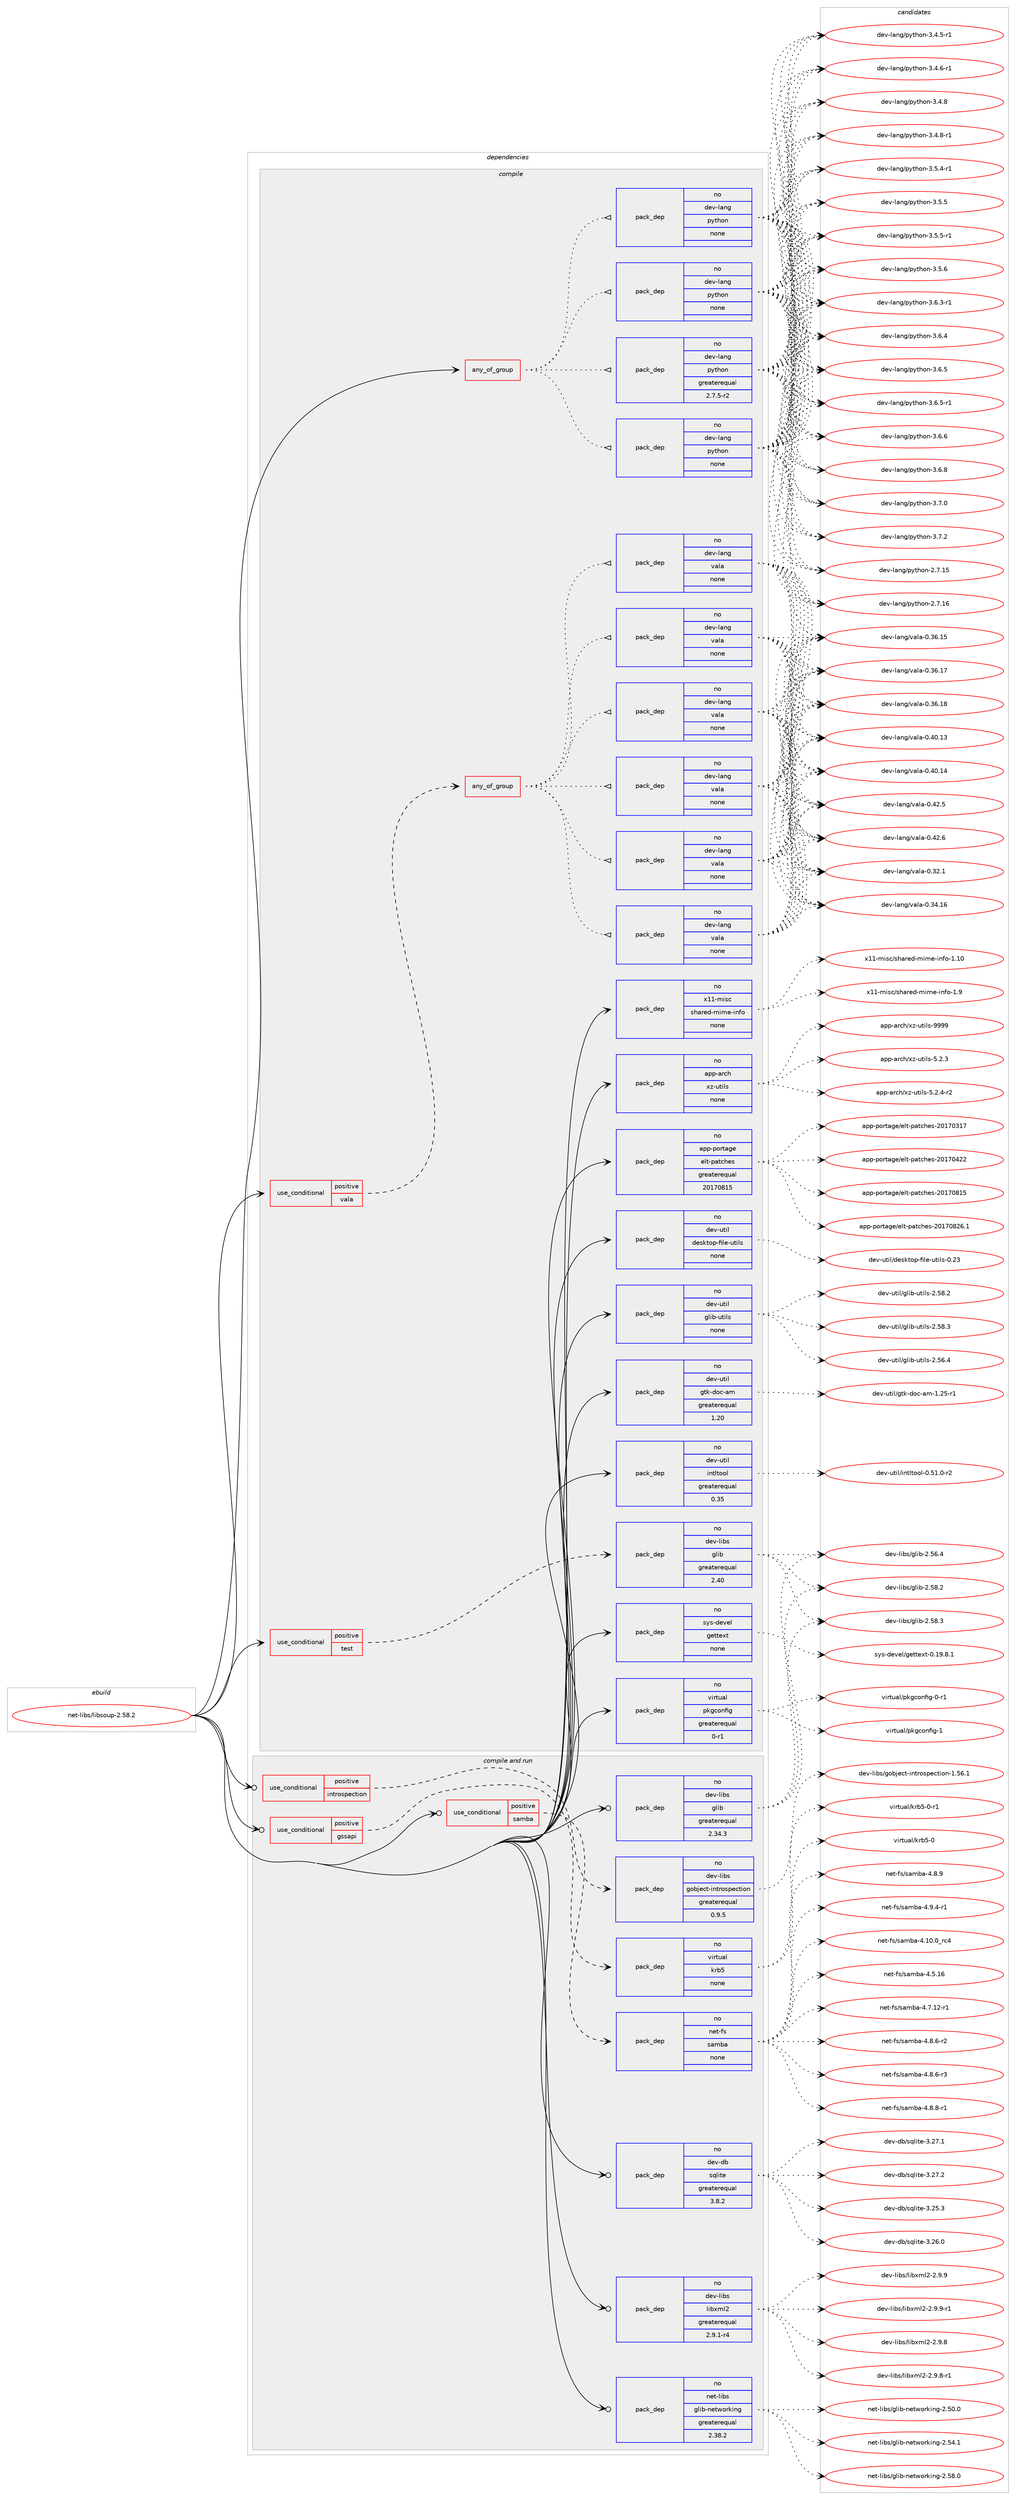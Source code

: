 digraph prolog {

# *************
# Graph options
# *************

newrank=true;
concentrate=true;
compound=true;
graph [rankdir=LR,fontname=Helvetica,fontsize=10,ranksep=1.5];#, ranksep=2.5, nodesep=0.2];
edge  [arrowhead=vee];
node  [fontname=Helvetica,fontsize=10];

# **********
# The ebuild
# **********

subgraph cluster_leftcol {
color=gray;
rank=same;
label=<<i>ebuild</i>>;
id [label="net-libs/libsoup-2.58.2", color=red, width=4, href="../net-libs/libsoup-2.58.2.svg"];
}

# ****************
# The dependencies
# ****************

subgraph cluster_midcol {
color=gray;
label=<<i>dependencies</i>>;
subgraph cluster_compile {
fillcolor="#eeeeee";
style=filled;
label=<<i>compile</i>>;
subgraph any26166 {
dependency1660425 [label=<<TABLE BORDER="0" CELLBORDER="1" CELLSPACING="0" CELLPADDING="4"><TR><TD CELLPADDING="10">any_of_group</TD></TR></TABLE>>, shape=none, color=red];subgraph pack1187149 {
dependency1660426 [label=<<TABLE BORDER="0" CELLBORDER="1" CELLSPACING="0" CELLPADDING="4" WIDTH="220"><TR><TD ROWSPAN="6" CELLPADDING="30">pack_dep</TD></TR><TR><TD WIDTH="110">no</TD></TR><TR><TD>dev-lang</TD></TR><TR><TD>python</TD></TR><TR><TD>none</TD></TR><TR><TD></TD></TR></TABLE>>, shape=none, color=blue];
}
dependency1660425:e -> dependency1660426:w [weight=20,style="dotted",arrowhead="oinv"];
subgraph pack1187150 {
dependency1660427 [label=<<TABLE BORDER="0" CELLBORDER="1" CELLSPACING="0" CELLPADDING="4" WIDTH="220"><TR><TD ROWSPAN="6" CELLPADDING="30">pack_dep</TD></TR><TR><TD WIDTH="110">no</TD></TR><TR><TD>dev-lang</TD></TR><TR><TD>python</TD></TR><TR><TD>none</TD></TR><TR><TD></TD></TR></TABLE>>, shape=none, color=blue];
}
dependency1660425:e -> dependency1660427:w [weight=20,style="dotted",arrowhead="oinv"];
subgraph pack1187151 {
dependency1660428 [label=<<TABLE BORDER="0" CELLBORDER="1" CELLSPACING="0" CELLPADDING="4" WIDTH="220"><TR><TD ROWSPAN="6" CELLPADDING="30">pack_dep</TD></TR><TR><TD WIDTH="110">no</TD></TR><TR><TD>dev-lang</TD></TR><TR><TD>python</TD></TR><TR><TD>none</TD></TR><TR><TD></TD></TR></TABLE>>, shape=none, color=blue];
}
dependency1660425:e -> dependency1660428:w [weight=20,style="dotted",arrowhead="oinv"];
subgraph pack1187152 {
dependency1660429 [label=<<TABLE BORDER="0" CELLBORDER="1" CELLSPACING="0" CELLPADDING="4" WIDTH="220"><TR><TD ROWSPAN="6" CELLPADDING="30">pack_dep</TD></TR><TR><TD WIDTH="110">no</TD></TR><TR><TD>dev-lang</TD></TR><TR><TD>python</TD></TR><TR><TD>greaterequal</TD></TR><TR><TD>2.7.5-r2</TD></TR></TABLE>>, shape=none, color=blue];
}
dependency1660425:e -> dependency1660429:w [weight=20,style="dotted",arrowhead="oinv"];
}
id:e -> dependency1660425:w [weight=20,style="solid",arrowhead="vee"];
subgraph cond446322 {
dependency1660430 [label=<<TABLE BORDER="0" CELLBORDER="1" CELLSPACING="0" CELLPADDING="4"><TR><TD ROWSPAN="3" CELLPADDING="10">use_conditional</TD></TR><TR><TD>positive</TD></TR><TR><TD>test</TD></TR></TABLE>>, shape=none, color=red];
subgraph pack1187153 {
dependency1660431 [label=<<TABLE BORDER="0" CELLBORDER="1" CELLSPACING="0" CELLPADDING="4" WIDTH="220"><TR><TD ROWSPAN="6" CELLPADDING="30">pack_dep</TD></TR><TR><TD WIDTH="110">no</TD></TR><TR><TD>dev-libs</TD></TR><TR><TD>glib</TD></TR><TR><TD>greaterequal</TD></TR><TR><TD>2.40</TD></TR></TABLE>>, shape=none, color=blue];
}
dependency1660430:e -> dependency1660431:w [weight=20,style="dashed",arrowhead="vee"];
}
id:e -> dependency1660430:w [weight=20,style="solid",arrowhead="vee"];
subgraph cond446323 {
dependency1660432 [label=<<TABLE BORDER="0" CELLBORDER="1" CELLSPACING="0" CELLPADDING="4"><TR><TD ROWSPAN="3" CELLPADDING="10">use_conditional</TD></TR><TR><TD>positive</TD></TR><TR><TD>vala</TD></TR></TABLE>>, shape=none, color=red];
subgraph any26167 {
dependency1660433 [label=<<TABLE BORDER="0" CELLBORDER="1" CELLSPACING="0" CELLPADDING="4"><TR><TD CELLPADDING="10">any_of_group</TD></TR></TABLE>>, shape=none, color=red];subgraph pack1187154 {
dependency1660434 [label=<<TABLE BORDER="0" CELLBORDER="1" CELLSPACING="0" CELLPADDING="4" WIDTH="220"><TR><TD ROWSPAN="6" CELLPADDING="30">pack_dep</TD></TR><TR><TD WIDTH="110">no</TD></TR><TR><TD>dev-lang</TD></TR><TR><TD>vala</TD></TR><TR><TD>none</TD></TR><TR><TD></TD></TR></TABLE>>, shape=none, color=blue];
}
dependency1660433:e -> dependency1660434:w [weight=20,style="dotted",arrowhead="oinv"];
subgraph pack1187155 {
dependency1660435 [label=<<TABLE BORDER="0" CELLBORDER="1" CELLSPACING="0" CELLPADDING="4" WIDTH="220"><TR><TD ROWSPAN="6" CELLPADDING="30">pack_dep</TD></TR><TR><TD WIDTH="110">no</TD></TR><TR><TD>dev-lang</TD></TR><TR><TD>vala</TD></TR><TR><TD>none</TD></TR><TR><TD></TD></TR></TABLE>>, shape=none, color=blue];
}
dependency1660433:e -> dependency1660435:w [weight=20,style="dotted",arrowhead="oinv"];
subgraph pack1187156 {
dependency1660436 [label=<<TABLE BORDER="0" CELLBORDER="1" CELLSPACING="0" CELLPADDING="4" WIDTH="220"><TR><TD ROWSPAN="6" CELLPADDING="30">pack_dep</TD></TR><TR><TD WIDTH="110">no</TD></TR><TR><TD>dev-lang</TD></TR><TR><TD>vala</TD></TR><TR><TD>none</TD></TR><TR><TD></TD></TR></TABLE>>, shape=none, color=blue];
}
dependency1660433:e -> dependency1660436:w [weight=20,style="dotted",arrowhead="oinv"];
subgraph pack1187157 {
dependency1660437 [label=<<TABLE BORDER="0" CELLBORDER="1" CELLSPACING="0" CELLPADDING="4" WIDTH="220"><TR><TD ROWSPAN="6" CELLPADDING="30">pack_dep</TD></TR><TR><TD WIDTH="110">no</TD></TR><TR><TD>dev-lang</TD></TR><TR><TD>vala</TD></TR><TR><TD>none</TD></TR><TR><TD></TD></TR></TABLE>>, shape=none, color=blue];
}
dependency1660433:e -> dependency1660437:w [weight=20,style="dotted",arrowhead="oinv"];
subgraph pack1187158 {
dependency1660438 [label=<<TABLE BORDER="0" CELLBORDER="1" CELLSPACING="0" CELLPADDING="4" WIDTH="220"><TR><TD ROWSPAN="6" CELLPADDING="30">pack_dep</TD></TR><TR><TD WIDTH="110">no</TD></TR><TR><TD>dev-lang</TD></TR><TR><TD>vala</TD></TR><TR><TD>none</TD></TR><TR><TD></TD></TR></TABLE>>, shape=none, color=blue];
}
dependency1660433:e -> dependency1660438:w [weight=20,style="dotted",arrowhead="oinv"];
subgraph pack1187159 {
dependency1660439 [label=<<TABLE BORDER="0" CELLBORDER="1" CELLSPACING="0" CELLPADDING="4" WIDTH="220"><TR><TD ROWSPAN="6" CELLPADDING="30">pack_dep</TD></TR><TR><TD WIDTH="110">no</TD></TR><TR><TD>dev-lang</TD></TR><TR><TD>vala</TD></TR><TR><TD>none</TD></TR><TR><TD></TD></TR></TABLE>>, shape=none, color=blue];
}
dependency1660433:e -> dependency1660439:w [weight=20,style="dotted",arrowhead="oinv"];
}
dependency1660432:e -> dependency1660433:w [weight=20,style="dashed",arrowhead="vee"];
}
id:e -> dependency1660432:w [weight=20,style="solid",arrowhead="vee"];
subgraph pack1187160 {
dependency1660440 [label=<<TABLE BORDER="0" CELLBORDER="1" CELLSPACING="0" CELLPADDING="4" WIDTH="220"><TR><TD ROWSPAN="6" CELLPADDING="30">pack_dep</TD></TR><TR><TD WIDTH="110">no</TD></TR><TR><TD>app-arch</TD></TR><TR><TD>xz-utils</TD></TR><TR><TD>none</TD></TR><TR><TD></TD></TR></TABLE>>, shape=none, color=blue];
}
id:e -> dependency1660440:w [weight=20,style="solid",arrowhead="vee"];
subgraph pack1187161 {
dependency1660441 [label=<<TABLE BORDER="0" CELLBORDER="1" CELLSPACING="0" CELLPADDING="4" WIDTH="220"><TR><TD ROWSPAN="6" CELLPADDING="30">pack_dep</TD></TR><TR><TD WIDTH="110">no</TD></TR><TR><TD>app-portage</TD></TR><TR><TD>elt-patches</TD></TR><TR><TD>greaterequal</TD></TR><TR><TD>20170815</TD></TR></TABLE>>, shape=none, color=blue];
}
id:e -> dependency1660441:w [weight=20,style="solid",arrowhead="vee"];
subgraph pack1187162 {
dependency1660442 [label=<<TABLE BORDER="0" CELLBORDER="1" CELLSPACING="0" CELLPADDING="4" WIDTH="220"><TR><TD ROWSPAN="6" CELLPADDING="30">pack_dep</TD></TR><TR><TD WIDTH="110">no</TD></TR><TR><TD>dev-util</TD></TR><TR><TD>desktop-file-utils</TD></TR><TR><TD>none</TD></TR><TR><TD></TD></TR></TABLE>>, shape=none, color=blue];
}
id:e -> dependency1660442:w [weight=20,style="solid",arrowhead="vee"];
subgraph pack1187163 {
dependency1660443 [label=<<TABLE BORDER="0" CELLBORDER="1" CELLSPACING="0" CELLPADDING="4" WIDTH="220"><TR><TD ROWSPAN="6" CELLPADDING="30">pack_dep</TD></TR><TR><TD WIDTH="110">no</TD></TR><TR><TD>dev-util</TD></TR><TR><TD>glib-utils</TD></TR><TR><TD>none</TD></TR><TR><TD></TD></TR></TABLE>>, shape=none, color=blue];
}
id:e -> dependency1660443:w [weight=20,style="solid",arrowhead="vee"];
subgraph pack1187164 {
dependency1660444 [label=<<TABLE BORDER="0" CELLBORDER="1" CELLSPACING="0" CELLPADDING="4" WIDTH="220"><TR><TD ROWSPAN="6" CELLPADDING="30">pack_dep</TD></TR><TR><TD WIDTH="110">no</TD></TR><TR><TD>dev-util</TD></TR><TR><TD>gtk-doc-am</TD></TR><TR><TD>greaterequal</TD></TR><TR><TD>1.20</TD></TR></TABLE>>, shape=none, color=blue];
}
id:e -> dependency1660444:w [weight=20,style="solid",arrowhead="vee"];
subgraph pack1187165 {
dependency1660445 [label=<<TABLE BORDER="0" CELLBORDER="1" CELLSPACING="0" CELLPADDING="4" WIDTH="220"><TR><TD ROWSPAN="6" CELLPADDING="30">pack_dep</TD></TR><TR><TD WIDTH="110">no</TD></TR><TR><TD>dev-util</TD></TR><TR><TD>intltool</TD></TR><TR><TD>greaterequal</TD></TR><TR><TD>0.35</TD></TR></TABLE>>, shape=none, color=blue];
}
id:e -> dependency1660445:w [weight=20,style="solid",arrowhead="vee"];
subgraph pack1187166 {
dependency1660446 [label=<<TABLE BORDER="0" CELLBORDER="1" CELLSPACING="0" CELLPADDING="4" WIDTH="220"><TR><TD ROWSPAN="6" CELLPADDING="30">pack_dep</TD></TR><TR><TD WIDTH="110">no</TD></TR><TR><TD>sys-devel</TD></TR><TR><TD>gettext</TD></TR><TR><TD>none</TD></TR><TR><TD></TD></TR></TABLE>>, shape=none, color=blue];
}
id:e -> dependency1660446:w [weight=20,style="solid",arrowhead="vee"];
subgraph pack1187167 {
dependency1660447 [label=<<TABLE BORDER="0" CELLBORDER="1" CELLSPACING="0" CELLPADDING="4" WIDTH="220"><TR><TD ROWSPAN="6" CELLPADDING="30">pack_dep</TD></TR><TR><TD WIDTH="110">no</TD></TR><TR><TD>virtual</TD></TR><TR><TD>pkgconfig</TD></TR><TR><TD>greaterequal</TD></TR><TR><TD>0-r1</TD></TR></TABLE>>, shape=none, color=blue];
}
id:e -> dependency1660447:w [weight=20,style="solid",arrowhead="vee"];
subgraph pack1187168 {
dependency1660448 [label=<<TABLE BORDER="0" CELLBORDER="1" CELLSPACING="0" CELLPADDING="4" WIDTH="220"><TR><TD ROWSPAN="6" CELLPADDING="30">pack_dep</TD></TR><TR><TD WIDTH="110">no</TD></TR><TR><TD>x11-misc</TD></TR><TR><TD>shared-mime-info</TD></TR><TR><TD>none</TD></TR><TR><TD></TD></TR></TABLE>>, shape=none, color=blue];
}
id:e -> dependency1660448:w [weight=20,style="solid",arrowhead="vee"];
}
subgraph cluster_compileandrun {
fillcolor="#eeeeee";
style=filled;
label=<<i>compile and run</i>>;
subgraph cond446324 {
dependency1660449 [label=<<TABLE BORDER="0" CELLBORDER="1" CELLSPACING="0" CELLPADDING="4"><TR><TD ROWSPAN="3" CELLPADDING="10">use_conditional</TD></TR><TR><TD>positive</TD></TR><TR><TD>gssapi</TD></TR></TABLE>>, shape=none, color=red];
subgraph pack1187169 {
dependency1660450 [label=<<TABLE BORDER="0" CELLBORDER="1" CELLSPACING="0" CELLPADDING="4" WIDTH="220"><TR><TD ROWSPAN="6" CELLPADDING="30">pack_dep</TD></TR><TR><TD WIDTH="110">no</TD></TR><TR><TD>virtual</TD></TR><TR><TD>krb5</TD></TR><TR><TD>none</TD></TR><TR><TD></TD></TR></TABLE>>, shape=none, color=blue];
}
dependency1660449:e -> dependency1660450:w [weight=20,style="dashed",arrowhead="vee"];
}
id:e -> dependency1660449:w [weight=20,style="solid",arrowhead="odotvee"];
subgraph cond446325 {
dependency1660451 [label=<<TABLE BORDER="0" CELLBORDER="1" CELLSPACING="0" CELLPADDING="4"><TR><TD ROWSPAN="3" CELLPADDING="10">use_conditional</TD></TR><TR><TD>positive</TD></TR><TR><TD>introspection</TD></TR></TABLE>>, shape=none, color=red];
subgraph pack1187170 {
dependency1660452 [label=<<TABLE BORDER="0" CELLBORDER="1" CELLSPACING="0" CELLPADDING="4" WIDTH="220"><TR><TD ROWSPAN="6" CELLPADDING="30">pack_dep</TD></TR><TR><TD WIDTH="110">no</TD></TR><TR><TD>dev-libs</TD></TR><TR><TD>gobject-introspection</TD></TR><TR><TD>greaterequal</TD></TR><TR><TD>0.9.5</TD></TR></TABLE>>, shape=none, color=blue];
}
dependency1660451:e -> dependency1660452:w [weight=20,style="dashed",arrowhead="vee"];
}
id:e -> dependency1660451:w [weight=20,style="solid",arrowhead="odotvee"];
subgraph cond446326 {
dependency1660453 [label=<<TABLE BORDER="0" CELLBORDER="1" CELLSPACING="0" CELLPADDING="4"><TR><TD ROWSPAN="3" CELLPADDING="10">use_conditional</TD></TR><TR><TD>positive</TD></TR><TR><TD>samba</TD></TR></TABLE>>, shape=none, color=red];
subgraph pack1187171 {
dependency1660454 [label=<<TABLE BORDER="0" CELLBORDER="1" CELLSPACING="0" CELLPADDING="4" WIDTH="220"><TR><TD ROWSPAN="6" CELLPADDING="30">pack_dep</TD></TR><TR><TD WIDTH="110">no</TD></TR><TR><TD>net-fs</TD></TR><TR><TD>samba</TD></TR><TR><TD>none</TD></TR><TR><TD></TD></TR></TABLE>>, shape=none, color=blue];
}
dependency1660453:e -> dependency1660454:w [weight=20,style="dashed",arrowhead="vee"];
}
id:e -> dependency1660453:w [weight=20,style="solid",arrowhead="odotvee"];
subgraph pack1187172 {
dependency1660455 [label=<<TABLE BORDER="0" CELLBORDER="1" CELLSPACING="0" CELLPADDING="4" WIDTH="220"><TR><TD ROWSPAN="6" CELLPADDING="30">pack_dep</TD></TR><TR><TD WIDTH="110">no</TD></TR><TR><TD>dev-db</TD></TR><TR><TD>sqlite</TD></TR><TR><TD>greaterequal</TD></TR><TR><TD>3.8.2</TD></TR></TABLE>>, shape=none, color=blue];
}
id:e -> dependency1660455:w [weight=20,style="solid",arrowhead="odotvee"];
subgraph pack1187173 {
dependency1660456 [label=<<TABLE BORDER="0" CELLBORDER="1" CELLSPACING="0" CELLPADDING="4" WIDTH="220"><TR><TD ROWSPAN="6" CELLPADDING="30">pack_dep</TD></TR><TR><TD WIDTH="110">no</TD></TR><TR><TD>dev-libs</TD></TR><TR><TD>glib</TD></TR><TR><TD>greaterequal</TD></TR><TR><TD>2.34.3</TD></TR></TABLE>>, shape=none, color=blue];
}
id:e -> dependency1660456:w [weight=20,style="solid",arrowhead="odotvee"];
subgraph pack1187174 {
dependency1660457 [label=<<TABLE BORDER="0" CELLBORDER="1" CELLSPACING="0" CELLPADDING="4" WIDTH="220"><TR><TD ROWSPAN="6" CELLPADDING="30">pack_dep</TD></TR><TR><TD WIDTH="110">no</TD></TR><TR><TD>dev-libs</TD></TR><TR><TD>libxml2</TD></TR><TR><TD>greaterequal</TD></TR><TR><TD>2.9.1-r4</TD></TR></TABLE>>, shape=none, color=blue];
}
id:e -> dependency1660457:w [weight=20,style="solid",arrowhead="odotvee"];
subgraph pack1187175 {
dependency1660458 [label=<<TABLE BORDER="0" CELLBORDER="1" CELLSPACING="0" CELLPADDING="4" WIDTH="220"><TR><TD ROWSPAN="6" CELLPADDING="30">pack_dep</TD></TR><TR><TD WIDTH="110">no</TD></TR><TR><TD>net-libs</TD></TR><TR><TD>glib-networking</TD></TR><TR><TD>greaterequal</TD></TR><TR><TD>2.38.2</TD></TR></TABLE>>, shape=none, color=blue];
}
id:e -> dependency1660458:w [weight=20,style="solid",arrowhead="odotvee"];
}
subgraph cluster_run {
fillcolor="#eeeeee";
style=filled;
label=<<i>run</i>>;
}
}

# **************
# The candidates
# **************

subgraph cluster_choices {
rank=same;
color=gray;
label=<<i>candidates</i>>;

subgraph choice1187149 {
color=black;
nodesep=1;
choice10010111845108971101034711212111610411111045504655464953 [label="dev-lang/python-2.7.15", color=red, width=4,href="../dev-lang/python-2.7.15.svg"];
choice10010111845108971101034711212111610411111045504655464954 [label="dev-lang/python-2.7.16", color=red, width=4,href="../dev-lang/python-2.7.16.svg"];
choice1001011184510897110103471121211161041111104551465246534511449 [label="dev-lang/python-3.4.5-r1", color=red, width=4,href="../dev-lang/python-3.4.5-r1.svg"];
choice1001011184510897110103471121211161041111104551465246544511449 [label="dev-lang/python-3.4.6-r1", color=red, width=4,href="../dev-lang/python-3.4.6-r1.svg"];
choice100101118451089711010347112121116104111110455146524656 [label="dev-lang/python-3.4.8", color=red, width=4,href="../dev-lang/python-3.4.8.svg"];
choice1001011184510897110103471121211161041111104551465246564511449 [label="dev-lang/python-3.4.8-r1", color=red, width=4,href="../dev-lang/python-3.4.8-r1.svg"];
choice1001011184510897110103471121211161041111104551465346524511449 [label="dev-lang/python-3.5.4-r1", color=red, width=4,href="../dev-lang/python-3.5.4-r1.svg"];
choice100101118451089711010347112121116104111110455146534653 [label="dev-lang/python-3.5.5", color=red, width=4,href="../dev-lang/python-3.5.5.svg"];
choice1001011184510897110103471121211161041111104551465346534511449 [label="dev-lang/python-3.5.5-r1", color=red, width=4,href="../dev-lang/python-3.5.5-r1.svg"];
choice100101118451089711010347112121116104111110455146534654 [label="dev-lang/python-3.5.6", color=red, width=4,href="../dev-lang/python-3.5.6.svg"];
choice1001011184510897110103471121211161041111104551465446514511449 [label="dev-lang/python-3.6.3-r1", color=red, width=4,href="../dev-lang/python-3.6.3-r1.svg"];
choice100101118451089711010347112121116104111110455146544652 [label="dev-lang/python-3.6.4", color=red, width=4,href="../dev-lang/python-3.6.4.svg"];
choice100101118451089711010347112121116104111110455146544653 [label="dev-lang/python-3.6.5", color=red, width=4,href="../dev-lang/python-3.6.5.svg"];
choice1001011184510897110103471121211161041111104551465446534511449 [label="dev-lang/python-3.6.5-r1", color=red, width=4,href="../dev-lang/python-3.6.5-r1.svg"];
choice100101118451089711010347112121116104111110455146544654 [label="dev-lang/python-3.6.6", color=red, width=4,href="../dev-lang/python-3.6.6.svg"];
choice100101118451089711010347112121116104111110455146544656 [label="dev-lang/python-3.6.8", color=red, width=4,href="../dev-lang/python-3.6.8.svg"];
choice100101118451089711010347112121116104111110455146554648 [label="dev-lang/python-3.7.0", color=red, width=4,href="../dev-lang/python-3.7.0.svg"];
choice100101118451089711010347112121116104111110455146554650 [label="dev-lang/python-3.7.2", color=red, width=4,href="../dev-lang/python-3.7.2.svg"];
dependency1660426:e -> choice10010111845108971101034711212111610411111045504655464953:w [style=dotted,weight="100"];
dependency1660426:e -> choice10010111845108971101034711212111610411111045504655464954:w [style=dotted,weight="100"];
dependency1660426:e -> choice1001011184510897110103471121211161041111104551465246534511449:w [style=dotted,weight="100"];
dependency1660426:e -> choice1001011184510897110103471121211161041111104551465246544511449:w [style=dotted,weight="100"];
dependency1660426:e -> choice100101118451089711010347112121116104111110455146524656:w [style=dotted,weight="100"];
dependency1660426:e -> choice1001011184510897110103471121211161041111104551465246564511449:w [style=dotted,weight="100"];
dependency1660426:e -> choice1001011184510897110103471121211161041111104551465346524511449:w [style=dotted,weight="100"];
dependency1660426:e -> choice100101118451089711010347112121116104111110455146534653:w [style=dotted,weight="100"];
dependency1660426:e -> choice1001011184510897110103471121211161041111104551465346534511449:w [style=dotted,weight="100"];
dependency1660426:e -> choice100101118451089711010347112121116104111110455146534654:w [style=dotted,weight="100"];
dependency1660426:e -> choice1001011184510897110103471121211161041111104551465446514511449:w [style=dotted,weight="100"];
dependency1660426:e -> choice100101118451089711010347112121116104111110455146544652:w [style=dotted,weight="100"];
dependency1660426:e -> choice100101118451089711010347112121116104111110455146544653:w [style=dotted,weight="100"];
dependency1660426:e -> choice1001011184510897110103471121211161041111104551465446534511449:w [style=dotted,weight="100"];
dependency1660426:e -> choice100101118451089711010347112121116104111110455146544654:w [style=dotted,weight="100"];
dependency1660426:e -> choice100101118451089711010347112121116104111110455146544656:w [style=dotted,weight="100"];
dependency1660426:e -> choice100101118451089711010347112121116104111110455146554648:w [style=dotted,weight="100"];
dependency1660426:e -> choice100101118451089711010347112121116104111110455146554650:w [style=dotted,weight="100"];
}
subgraph choice1187150 {
color=black;
nodesep=1;
choice10010111845108971101034711212111610411111045504655464953 [label="dev-lang/python-2.7.15", color=red, width=4,href="../dev-lang/python-2.7.15.svg"];
choice10010111845108971101034711212111610411111045504655464954 [label="dev-lang/python-2.7.16", color=red, width=4,href="../dev-lang/python-2.7.16.svg"];
choice1001011184510897110103471121211161041111104551465246534511449 [label="dev-lang/python-3.4.5-r1", color=red, width=4,href="../dev-lang/python-3.4.5-r1.svg"];
choice1001011184510897110103471121211161041111104551465246544511449 [label="dev-lang/python-3.4.6-r1", color=red, width=4,href="../dev-lang/python-3.4.6-r1.svg"];
choice100101118451089711010347112121116104111110455146524656 [label="dev-lang/python-3.4.8", color=red, width=4,href="../dev-lang/python-3.4.8.svg"];
choice1001011184510897110103471121211161041111104551465246564511449 [label="dev-lang/python-3.4.8-r1", color=red, width=4,href="../dev-lang/python-3.4.8-r1.svg"];
choice1001011184510897110103471121211161041111104551465346524511449 [label="dev-lang/python-3.5.4-r1", color=red, width=4,href="../dev-lang/python-3.5.4-r1.svg"];
choice100101118451089711010347112121116104111110455146534653 [label="dev-lang/python-3.5.5", color=red, width=4,href="../dev-lang/python-3.5.5.svg"];
choice1001011184510897110103471121211161041111104551465346534511449 [label="dev-lang/python-3.5.5-r1", color=red, width=4,href="../dev-lang/python-3.5.5-r1.svg"];
choice100101118451089711010347112121116104111110455146534654 [label="dev-lang/python-3.5.6", color=red, width=4,href="../dev-lang/python-3.5.6.svg"];
choice1001011184510897110103471121211161041111104551465446514511449 [label="dev-lang/python-3.6.3-r1", color=red, width=4,href="../dev-lang/python-3.6.3-r1.svg"];
choice100101118451089711010347112121116104111110455146544652 [label="dev-lang/python-3.6.4", color=red, width=4,href="../dev-lang/python-3.6.4.svg"];
choice100101118451089711010347112121116104111110455146544653 [label="dev-lang/python-3.6.5", color=red, width=4,href="../dev-lang/python-3.6.5.svg"];
choice1001011184510897110103471121211161041111104551465446534511449 [label="dev-lang/python-3.6.5-r1", color=red, width=4,href="../dev-lang/python-3.6.5-r1.svg"];
choice100101118451089711010347112121116104111110455146544654 [label="dev-lang/python-3.6.6", color=red, width=4,href="../dev-lang/python-3.6.6.svg"];
choice100101118451089711010347112121116104111110455146544656 [label="dev-lang/python-3.6.8", color=red, width=4,href="../dev-lang/python-3.6.8.svg"];
choice100101118451089711010347112121116104111110455146554648 [label="dev-lang/python-3.7.0", color=red, width=4,href="../dev-lang/python-3.7.0.svg"];
choice100101118451089711010347112121116104111110455146554650 [label="dev-lang/python-3.7.2", color=red, width=4,href="../dev-lang/python-3.7.2.svg"];
dependency1660427:e -> choice10010111845108971101034711212111610411111045504655464953:w [style=dotted,weight="100"];
dependency1660427:e -> choice10010111845108971101034711212111610411111045504655464954:w [style=dotted,weight="100"];
dependency1660427:e -> choice1001011184510897110103471121211161041111104551465246534511449:w [style=dotted,weight="100"];
dependency1660427:e -> choice1001011184510897110103471121211161041111104551465246544511449:w [style=dotted,weight="100"];
dependency1660427:e -> choice100101118451089711010347112121116104111110455146524656:w [style=dotted,weight="100"];
dependency1660427:e -> choice1001011184510897110103471121211161041111104551465246564511449:w [style=dotted,weight="100"];
dependency1660427:e -> choice1001011184510897110103471121211161041111104551465346524511449:w [style=dotted,weight="100"];
dependency1660427:e -> choice100101118451089711010347112121116104111110455146534653:w [style=dotted,weight="100"];
dependency1660427:e -> choice1001011184510897110103471121211161041111104551465346534511449:w [style=dotted,weight="100"];
dependency1660427:e -> choice100101118451089711010347112121116104111110455146534654:w [style=dotted,weight="100"];
dependency1660427:e -> choice1001011184510897110103471121211161041111104551465446514511449:w [style=dotted,weight="100"];
dependency1660427:e -> choice100101118451089711010347112121116104111110455146544652:w [style=dotted,weight="100"];
dependency1660427:e -> choice100101118451089711010347112121116104111110455146544653:w [style=dotted,weight="100"];
dependency1660427:e -> choice1001011184510897110103471121211161041111104551465446534511449:w [style=dotted,weight="100"];
dependency1660427:e -> choice100101118451089711010347112121116104111110455146544654:w [style=dotted,weight="100"];
dependency1660427:e -> choice100101118451089711010347112121116104111110455146544656:w [style=dotted,weight="100"];
dependency1660427:e -> choice100101118451089711010347112121116104111110455146554648:w [style=dotted,weight="100"];
dependency1660427:e -> choice100101118451089711010347112121116104111110455146554650:w [style=dotted,weight="100"];
}
subgraph choice1187151 {
color=black;
nodesep=1;
choice10010111845108971101034711212111610411111045504655464953 [label="dev-lang/python-2.7.15", color=red, width=4,href="../dev-lang/python-2.7.15.svg"];
choice10010111845108971101034711212111610411111045504655464954 [label="dev-lang/python-2.7.16", color=red, width=4,href="../dev-lang/python-2.7.16.svg"];
choice1001011184510897110103471121211161041111104551465246534511449 [label="dev-lang/python-3.4.5-r1", color=red, width=4,href="../dev-lang/python-3.4.5-r1.svg"];
choice1001011184510897110103471121211161041111104551465246544511449 [label="dev-lang/python-3.4.6-r1", color=red, width=4,href="../dev-lang/python-3.4.6-r1.svg"];
choice100101118451089711010347112121116104111110455146524656 [label="dev-lang/python-3.4.8", color=red, width=4,href="../dev-lang/python-3.4.8.svg"];
choice1001011184510897110103471121211161041111104551465246564511449 [label="dev-lang/python-3.4.8-r1", color=red, width=4,href="../dev-lang/python-3.4.8-r1.svg"];
choice1001011184510897110103471121211161041111104551465346524511449 [label="dev-lang/python-3.5.4-r1", color=red, width=4,href="../dev-lang/python-3.5.4-r1.svg"];
choice100101118451089711010347112121116104111110455146534653 [label="dev-lang/python-3.5.5", color=red, width=4,href="../dev-lang/python-3.5.5.svg"];
choice1001011184510897110103471121211161041111104551465346534511449 [label="dev-lang/python-3.5.5-r1", color=red, width=4,href="../dev-lang/python-3.5.5-r1.svg"];
choice100101118451089711010347112121116104111110455146534654 [label="dev-lang/python-3.5.6", color=red, width=4,href="../dev-lang/python-3.5.6.svg"];
choice1001011184510897110103471121211161041111104551465446514511449 [label="dev-lang/python-3.6.3-r1", color=red, width=4,href="../dev-lang/python-3.6.3-r1.svg"];
choice100101118451089711010347112121116104111110455146544652 [label="dev-lang/python-3.6.4", color=red, width=4,href="../dev-lang/python-3.6.4.svg"];
choice100101118451089711010347112121116104111110455146544653 [label="dev-lang/python-3.6.5", color=red, width=4,href="../dev-lang/python-3.6.5.svg"];
choice1001011184510897110103471121211161041111104551465446534511449 [label="dev-lang/python-3.6.5-r1", color=red, width=4,href="../dev-lang/python-3.6.5-r1.svg"];
choice100101118451089711010347112121116104111110455146544654 [label="dev-lang/python-3.6.6", color=red, width=4,href="../dev-lang/python-3.6.6.svg"];
choice100101118451089711010347112121116104111110455146544656 [label="dev-lang/python-3.6.8", color=red, width=4,href="../dev-lang/python-3.6.8.svg"];
choice100101118451089711010347112121116104111110455146554648 [label="dev-lang/python-3.7.0", color=red, width=4,href="../dev-lang/python-3.7.0.svg"];
choice100101118451089711010347112121116104111110455146554650 [label="dev-lang/python-3.7.2", color=red, width=4,href="../dev-lang/python-3.7.2.svg"];
dependency1660428:e -> choice10010111845108971101034711212111610411111045504655464953:w [style=dotted,weight="100"];
dependency1660428:e -> choice10010111845108971101034711212111610411111045504655464954:w [style=dotted,weight="100"];
dependency1660428:e -> choice1001011184510897110103471121211161041111104551465246534511449:w [style=dotted,weight="100"];
dependency1660428:e -> choice1001011184510897110103471121211161041111104551465246544511449:w [style=dotted,weight="100"];
dependency1660428:e -> choice100101118451089711010347112121116104111110455146524656:w [style=dotted,weight="100"];
dependency1660428:e -> choice1001011184510897110103471121211161041111104551465246564511449:w [style=dotted,weight="100"];
dependency1660428:e -> choice1001011184510897110103471121211161041111104551465346524511449:w [style=dotted,weight="100"];
dependency1660428:e -> choice100101118451089711010347112121116104111110455146534653:w [style=dotted,weight="100"];
dependency1660428:e -> choice1001011184510897110103471121211161041111104551465346534511449:w [style=dotted,weight="100"];
dependency1660428:e -> choice100101118451089711010347112121116104111110455146534654:w [style=dotted,weight="100"];
dependency1660428:e -> choice1001011184510897110103471121211161041111104551465446514511449:w [style=dotted,weight="100"];
dependency1660428:e -> choice100101118451089711010347112121116104111110455146544652:w [style=dotted,weight="100"];
dependency1660428:e -> choice100101118451089711010347112121116104111110455146544653:w [style=dotted,weight="100"];
dependency1660428:e -> choice1001011184510897110103471121211161041111104551465446534511449:w [style=dotted,weight="100"];
dependency1660428:e -> choice100101118451089711010347112121116104111110455146544654:w [style=dotted,weight="100"];
dependency1660428:e -> choice100101118451089711010347112121116104111110455146544656:w [style=dotted,weight="100"];
dependency1660428:e -> choice100101118451089711010347112121116104111110455146554648:w [style=dotted,weight="100"];
dependency1660428:e -> choice100101118451089711010347112121116104111110455146554650:w [style=dotted,weight="100"];
}
subgraph choice1187152 {
color=black;
nodesep=1;
choice10010111845108971101034711212111610411111045504655464953 [label="dev-lang/python-2.7.15", color=red, width=4,href="../dev-lang/python-2.7.15.svg"];
choice10010111845108971101034711212111610411111045504655464954 [label="dev-lang/python-2.7.16", color=red, width=4,href="../dev-lang/python-2.7.16.svg"];
choice1001011184510897110103471121211161041111104551465246534511449 [label="dev-lang/python-3.4.5-r1", color=red, width=4,href="../dev-lang/python-3.4.5-r1.svg"];
choice1001011184510897110103471121211161041111104551465246544511449 [label="dev-lang/python-3.4.6-r1", color=red, width=4,href="../dev-lang/python-3.4.6-r1.svg"];
choice100101118451089711010347112121116104111110455146524656 [label="dev-lang/python-3.4.8", color=red, width=4,href="../dev-lang/python-3.4.8.svg"];
choice1001011184510897110103471121211161041111104551465246564511449 [label="dev-lang/python-3.4.8-r1", color=red, width=4,href="../dev-lang/python-3.4.8-r1.svg"];
choice1001011184510897110103471121211161041111104551465346524511449 [label="dev-lang/python-3.5.4-r1", color=red, width=4,href="../dev-lang/python-3.5.4-r1.svg"];
choice100101118451089711010347112121116104111110455146534653 [label="dev-lang/python-3.5.5", color=red, width=4,href="../dev-lang/python-3.5.5.svg"];
choice1001011184510897110103471121211161041111104551465346534511449 [label="dev-lang/python-3.5.5-r1", color=red, width=4,href="../dev-lang/python-3.5.5-r1.svg"];
choice100101118451089711010347112121116104111110455146534654 [label="dev-lang/python-3.5.6", color=red, width=4,href="../dev-lang/python-3.5.6.svg"];
choice1001011184510897110103471121211161041111104551465446514511449 [label="dev-lang/python-3.6.3-r1", color=red, width=4,href="../dev-lang/python-3.6.3-r1.svg"];
choice100101118451089711010347112121116104111110455146544652 [label="dev-lang/python-3.6.4", color=red, width=4,href="../dev-lang/python-3.6.4.svg"];
choice100101118451089711010347112121116104111110455146544653 [label="dev-lang/python-3.6.5", color=red, width=4,href="../dev-lang/python-3.6.5.svg"];
choice1001011184510897110103471121211161041111104551465446534511449 [label="dev-lang/python-3.6.5-r1", color=red, width=4,href="../dev-lang/python-3.6.5-r1.svg"];
choice100101118451089711010347112121116104111110455146544654 [label="dev-lang/python-3.6.6", color=red, width=4,href="../dev-lang/python-3.6.6.svg"];
choice100101118451089711010347112121116104111110455146544656 [label="dev-lang/python-3.6.8", color=red, width=4,href="../dev-lang/python-3.6.8.svg"];
choice100101118451089711010347112121116104111110455146554648 [label="dev-lang/python-3.7.0", color=red, width=4,href="../dev-lang/python-3.7.0.svg"];
choice100101118451089711010347112121116104111110455146554650 [label="dev-lang/python-3.7.2", color=red, width=4,href="../dev-lang/python-3.7.2.svg"];
dependency1660429:e -> choice10010111845108971101034711212111610411111045504655464953:w [style=dotted,weight="100"];
dependency1660429:e -> choice10010111845108971101034711212111610411111045504655464954:w [style=dotted,weight="100"];
dependency1660429:e -> choice1001011184510897110103471121211161041111104551465246534511449:w [style=dotted,weight="100"];
dependency1660429:e -> choice1001011184510897110103471121211161041111104551465246544511449:w [style=dotted,weight="100"];
dependency1660429:e -> choice100101118451089711010347112121116104111110455146524656:w [style=dotted,weight="100"];
dependency1660429:e -> choice1001011184510897110103471121211161041111104551465246564511449:w [style=dotted,weight="100"];
dependency1660429:e -> choice1001011184510897110103471121211161041111104551465346524511449:w [style=dotted,weight="100"];
dependency1660429:e -> choice100101118451089711010347112121116104111110455146534653:w [style=dotted,weight="100"];
dependency1660429:e -> choice1001011184510897110103471121211161041111104551465346534511449:w [style=dotted,weight="100"];
dependency1660429:e -> choice100101118451089711010347112121116104111110455146534654:w [style=dotted,weight="100"];
dependency1660429:e -> choice1001011184510897110103471121211161041111104551465446514511449:w [style=dotted,weight="100"];
dependency1660429:e -> choice100101118451089711010347112121116104111110455146544652:w [style=dotted,weight="100"];
dependency1660429:e -> choice100101118451089711010347112121116104111110455146544653:w [style=dotted,weight="100"];
dependency1660429:e -> choice1001011184510897110103471121211161041111104551465446534511449:w [style=dotted,weight="100"];
dependency1660429:e -> choice100101118451089711010347112121116104111110455146544654:w [style=dotted,weight="100"];
dependency1660429:e -> choice100101118451089711010347112121116104111110455146544656:w [style=dotted,weight="100"];
dependency1660429:e -> choice100101118451089711010347112121116104111110455146554648:w [style=dotted,weight="100"];
dependency1660429:e -> choice100101118451089711010347112121116104111110455146554650:w [style=dotted,weight="100"];
}
subgraph choice1187153 {
color=black;
nodesep=1;
choice1001011184510810598115471031081059845504653544652 [label="dev-libs/glib-2.56.4", color=red, width=4,href="../dev-libs/glib-2.56.4.svg"];
choice1001011184510810598115471031081059845504653564650 [label="dev-libs/glib-2.58.2", color=red, width=4,href="../dev-libs/glib-2.58.2.svg"];
choice1001011184510810598115471031081059845504653564651 [label="dev-libs/glib-2.58.3", color=red, width=4,href="../dev-libs/glib-2.58.3.svg"];
dependency1660431:e -> choice1001011184510810598115471031081059845504653544652:w [style=dotted,weight="100"];
dependency1660431:e -> choice1001011184510810598115471031081059845504653564650:w [style=dotted,weight="100"];
dependency1660431:e -> choice1001011184510810598115471031081059845504653564651:w [style=dotted,weight="100"];
}
subgraph choice1187154 {
color=black;
nodesep=1;
choice100101118451089711010347118971089745484651504649 [label="dev-lang/vala-0.32.1", color=red, width=4,href="../dev-lang/vala-0.32.1.svg"];
choice10010111845108971101034711897108974548465152464954 [label="dev-lang/vala-0.34.16", color=red, width=4,href="../dev-lang/vala-0.34.16.svg"];
choice10010111845108971101034711897108974548465154464953 [label="dev-lang/vala-0.36.15", color=red, width=4,href="../dev-lang/vala-0.36.15.svg"];
choice10010111845108971101034711897108974548465154464955 [label="dev-lang/vala-0.36.17", color=red, width=4,href="../dev-lang/vala-0.36.17.svg"];
choice10010111845108971101034711897108974548465154464956 [label="dev-lang/vala-0.36.18", color=red, width=4,href="../dev-lang/vala-0.36.18.svg"];
choice10010111845108971101034711897108974548465248464951 [label="dev-lang/vala-0.40.13", color=red, width=4,href="../dev-lang/vala-0.40.13.svg"];
choice10010111845108971101034711897108974548465248464952 [label="dev-lang/vala-0.40.14", color=red, width=4,href="../dev-lang/vala-0.40.14.svg"];
choice100101118451089711010347118971089745484652504653 [label="dev-lang/vala-0.42.5", color=red, width=4,href="../dev-lang/vala-0.42.5.svg"];
choice100101118451089711010347118971089745484652504654 [label="dev-lang/vala-0.42.6", color=red, width=4,href="../dev-lang/vala-0.42.6.svg"];
dependency1660434:e -> choice100101118451089711010347118971089745484651504649:w [style=dotted,weight="100"];
dependency1660434:e -> choice10010111845108971101034711897108974548465152464954:w [style=dotted,weight="100"];
dependency1660434:e -> choice10010111845108971101034711897108974548465154464953:w [style=dotted,weight="100"];
dependency1660434:e -> choice10010111845108971101034711897108974548465154464955:w [style=dotted,weight="100"];
dependency1660434:e -> choice10010111845108971101034711897108974548465154464956:w [style=dotted,weight="100"];
dependency1660434:e -> choice10010111845108971101034711897108974548465248464951:w [style=dotted,weight="100"];
dependency1660434:e -> choice10010111845108971101034711897108974548465248464952:w [style=dotted,weight="100"];
dependency1660434:e -> choice100101118451089711010347118971089745484652504653:w [style=dotted,weight="100"];
dependency1660434:e -> choice100101118451089711010347118971089745484652504654:w [style=dotted,weight="100"];
}
subgraph choice1187155 {
color=black;
nodesep=1;
choice100101118451089711010347118971089745484651504649 [label="dev-lang/vala-0.32.1", color=red, width=4,href="../dev-lang/vala-0.32.1.svg"];
choice10010111845108971101034711897108974548465152464954 [label="dev-lang/vala-0.34.16", color=red, width=4,href="../dev-lang/vala-0.34.16.svg"];
choice10010111845108971101034711897108974548465154464953 [label="dev-lang/vala-0.36.15", color=red, width=4,href="../dev-lang/vala-0.36.15.svg"];
choice10010111845108971101034711897108974548465154464955 [label="dev-lang/vala-0.36.17", color=red, width=4,href="../dev-lang/vala-0.36.17.svg"];
choice10010111845108971101034711897108974548465154464956 [label="dev-lang/vala-0.36.18", color=red, width=4,href="../dev-lang/vala-0.36.18.svg"];
choice10010111845108971101034711897108974548465248464951 [label="dev-lang/vala-0.40.13", color=red, width=4,href="../dev-lang/vala-0.40.13.svg"];
choice10010111845108971101034711897108974548465248464952 [label="dev-lang/vala-0.40.14", color=red, width=4,href="../dev-lang/vala-0.40.14.svg"];
choice100101118451089711010347118971089745484652504653 [label="dev-lang/vala-0.42.5", color=red, width=4,href="../dev-lang/vala-0.42.5.svg"];
choice100101118451089711010347118971089745484652504654 [label="dev-lang/vala-0.42.6", color=red, width=4,href="../dev-lang/vala-0.42.6.svg"];
dependency1660435:e -> choice100101118451089711010347118971089745484651504649:w [style=dotted,weight="100"];
dependency1660435:e -> choice10010111845108971101034711897108974548465152464954:w [style=dotted,weight="100"];
dependency1660435:e -> choice10010111845108971101034711897108974548465154464953:w [style=dotted,weight="100"];
dependency1660435:e -> choice10010111845108971101034711897108974548465154464955:w [style=dotted,weight="100"];
dependency1660435:e -> choice10010111845108971101034711897108974548465154464956:w [style=dotted,weight="100"];
dependency1660435:e -> choice10010111845108971101034711897108974548465248464951:w [style=dotted,weight="100"];
dependency1660435:e -> choice10010111845108971101034711897108974548465248464952:w [style=dotted,weight="100"];
dependency1660435:e -> choice100101118451089711010347118971089745484652504653:w [style=dotted,weight="100"];
dependency1660435:e -> choice100101118451089711010347118971089745484652504654:w [style=dotted,weight="100"];
}
subgraph choice1187156 {
color=black;
nodesep=1;
choice100101118451089711010347118971089745484651504649 [label="dev-lang/vala-0.32.1", color=red, width=4,href="../dev-lang/vala-0.32.1.svg"];
choice10010111845108971101034711897108974548465152464954 [label="dev-lang/vala-0.34.16", color=red, width=4,href="../dev-lang/vala-0.34.16.svg"];
choice10010111845108971101034711897108974548465154464953 [label="dev-lang/vala-0.36.15", color=red, width=4,href="../dev-lang/vala-0.36.15.svg"];
choice10010111845108971101034711897108974548465154464955 [label="dev-lang/vala-0.36.17", color=red, width=4,href="../dev-lang/vala-0.36.17.svg"];
choice10010111845108971101034711897108974548465154464956 [label="dev-lang/vala-0.36.18", color=red, width=4,href="../dev-lang/vala-0.36.18.svg"];
choice10010111845108971101034711897108974548465248464951 [label="dev-lang/vala-0.40.13", color=red, width=4,href="../dev-lang/vala-0.40.13.svg"];
choice10010111845108971101034711897108974548465248464952 [label="dev-lang/vala-0.40.14", color=red, width=4,href="../dev-lang/vala-0.40.14.svg"];
choice100101118451089711010347118971089745484652504653 [label="dev-lang/vala-0.42.5", color=red, width=4,href="../dev-lang/vala-0.42.5.svg"];
choice100101118451089711010347118971089745484652504654 [label="dev-lang/vala-0.42.6", color=red, width=4,href="../dev-lang/vala-0.42.6.svg"];
dependency1660436:e -> choice100101118451089711010347118971089745484651504649:w [style=dotted,weight="100"];
dependency1660436:e -> choice10010111845108971101034711897108974548465152464954:w [style=dotted,weight="100"];
dependency1660436:e -> choice10010111845108971101034711897108974548465154464953:w [style=dotted,weight="100"];
dependency1660436:e -> choice10010111845108971101034711897108974548465154464955:w [style=dotted,weight="100"];
dependency1660436:e -> choice10010111845108971101034711897108974548465154464956:w [style=dotted,weight="100"];
dependency1660436:e -> choice10010111845108971101034711897108974548465248464951:w [style=dotted,weight="100"];
dependency1660436:e -> choice10010111845108971101034711897108974548465248464952:w [style=dotted,weight="100"];
dependency1660436:e -> choice100101118451089711010347118971089745484652504653:w [style=dotted,weight="100"];
dependency1660436:e -> choice100101118451089711010347118971089745484652504654:w [style=dotted,weight="100"];
}
subgraph choice1187157 {
color=black;
nodesep=1;
choice100101118451089711010347118971089745484651504649 [label="dev-lang/vala-0.32.1", color=red, width=4,href="../dev-lang/vala-0.32.1.svg"];
choice10010111845108971101034711897108974548465152464954 [label="dev-lang/vala-0.34.16", color=red, width=4,href="../dev-lang/vala-0.34.16.svg"];
choice10010111845108971101034711897108974548465154464953 [label="dev-lang/vala-0.36.15", color=red, width=4,href="../dev-lang/vala-0.36.15.svg"];
choice10010111845108971101034711897108974548465154464955 [label="dev-lang/vala-0.36.17", color=red, width=4,href="../dev-lang/vala-0.36.17.svg"];
choice10010111845108971101034711897108974548465154464956 [label="dev-lang/vala-0.36.18", color=red, width=4,href="../dev-lang/vala-0.36.18.svg"];
choice10010111845108971101034711897108974548465248464951 [label="dev-lang/vala-0.40.13", color=red, width=4,href="../dev-lang/vala-0.40.13.svg"];
choice10010111845108971101034711897108974548465248464952 [label="dev-lang/vala-0.40.14", color=red, width=4,href="../dev-lang/vala-0.40.14.svg"];
choice100101118451089711010347118971089745484652504653 [label="dev-lang/vala-0.42.5", color=red, width=4,href="../dev-lang/vala-0.42.5.svg"];
choice100101118451089711010347118971089745484652504654 [label="dev-lang/vala-0.42.6", color=red, width=4,href="../dev-lang/vala-0.42.6.svg"];
dependency1660437:e -> choice100101118451089711010347118971089745484651504649:w [style=dotted,weight="100"];
dependency1660437:e -> choice10010111845108971101034711897108974548465152464954:w [style=dotted,weight="100"];
dependency1660437:e -> choice10010111845108971101034711897108974548465154464953:w [style=dotted,weight="100"];
dependency1660437:e -> choice10010111845108971101034711897108974548465154464955:w [style=dotted,weight="100"];
dependency1660437:e -> choice10010111845108971101034711897108974548465154464956:w [style=dotted,weight="100"];
dependency1660437:e -> choice10010111845108971101034711897108974548465248464951:w [style=dotted,weight="100"];
dependency1660437:e -> choice10010111845108971101034711897108974548465248464952:w [style=dotted,weight="100"];
dependency1660437:e -> choice100101118451089711010347118971089745484652504653:w [style=dotted,weight="100"];
dependency1660437:e -> choice100101118451089711010347118971089745484652504654:w [style=dotted,weight="100"];
}
subgraph choice1187158 {
color=black;
nodesep=1;
choice100101118451089711010347118971089745484651504649 [label="dev-lang/vala-0.32.1", color=red, width=4,href="../dev-lang/vala-0.32.1.svg"];
choice10010111845108971101034711897108974548465152464954 [label="dev-lang/vala-0.34.16", color=red, width=4,href="../dev-lang/vala-0.34.16.svg"];
choice10010111845108971101034711897108974548465154464953 [label="dev-lang/vala-0.36.15", color=red, width=4,href="../dev-lang/vala-0.36.15.svg"];
choice10010111845108971101034711897108974548465154464955 [label="dev-lang/vala-0.36.17", color=red, width=4,href="../dev-lang/vala-0.36.17.svg"];
choice10010111845108971101034711897108974548465154464956 [label="dev-lang/vala-0.36.18", color=red, width=4,href="../dev-lang/vala-0.36.18.svg"];
choice10010111845108971101034711897108974548465248464951 [label="dev-lang/vala-0.40.13", color=red, width=4,href="../dev-lang/vala-0.40.13.svg"];
choice10010111845108971101034711897108974548465248464952 [label="dev-lang/vala-0.40.14", color=red, width=4,href="../dev-lang/vala-0.40.14.svg"];
choice100101118451089711010347118971089745484652504653 [label="dev-lang/vala-0.42.5", color=red, width=4,href="../dev-lang/vala-0.42.5.svg"];
choice100101118451089711010347118971089745484652504654 [label="dev-lang/vala-0.42.6", color=red, width=4,href="../dev-lang/vala-0.42.6.svg"];
dependency1660438:e -> choice100101118451089711010347118971089745484651504649:w [style=dotted,weight="100"];
dependency1660438:e -> choice10010111845108971101034711897108974548465152464954:w [style=dotted,weight="100"];
dependency1660438:e -> choice10010111845108971101034711897108974548465154464953:w [style=dotted,weight="100"];
dependency1660438:e -> choice10010111845108971101034711897108974548465154464955:w [style=dotted,weight="100"];
dependency1660438:e -> choice10010111845108971101034711897108974548465154464956:w [style=dotted,weight="100"];
dependency1660438:e -> choice10010111845108971101034711897108974548465248464951:w [style=dotted,weight="100"];
dependency1660438:e -> choice10010111845108971101034711897108974548465248464952:w [style=dotted,weight="100"];
dependency1660438:e -> choice100101118451089711010347118971089745484652504653:w [style=dotted,weight="100"];
dependency1660438:e -> choice100101118451089711010347118971089745484652504654:w [style=dotted,weight="100"];
}
subgraph choice1187159 {
color=black;
nodesep=1;
choice100101118451089711010347118971089745484651504649 [label="dev-lang/vala-0.32.1", color=red, width=4,href="../dev-lang/vala-0.32.1.svg"];
choice10010111845108971101034711897108974548465152464954 [label="dev-lang/vala-0.34.16", color=red, width=4,href="../dev-lang/vala-0.34.16.svg"];
choice10010111845108971101034711897108974548465154464953 [label="dev-lang/vala-0.36.15", color=red, width=4,href="../dev-lang/vala-0.36.15.svg"];
choice10010111845108971101034711897108974548465154464955 [label="dev-lang/vala-0.36.17", color=red, width=4,href="../dev-lang/vala-0.36.17.svg"];
choice10010111845108971101034711897108974548465154464956 [label="dev-lang/vala-0.36.18", color=red, width=4,href="../dev-lang/vala-0.36.18.svg"];
choice10010111845108971101034711897108974548465248464951 [label="dev-lang/vala-0.40.13", color=red, width=4,href="../dev-lang/vala-0.40.13.svg"];
choice10010111845108971101034711897108974548465248464952 [label="dev-lang/vala-0.40.14", color=red, width=4,href="../dev-lang/vala-0.40.14.svg"];
choice100101118451089711010347118971089745484652504653 [label="dev-lang/vala-0.42.5", color=red, width=4,href="../dev-lang/vala-0.42.5.svg"];
choice100101118451089711010347118971089745484652504654 [label="dev-lang/vala-0.42.6", color=red, width=4,href="../dev-lang/vala-0.42.6.svg"];
dependency1660439:e -> choice100101118451089711010347118971089745484651504649:w [style=dotted,weight="100"];
dependency1660439:e -> choice10010111845108971101034711897108974548465152464954:w [style=dotted,weight="100"];
dependency1660439:e -> choice10010111845108971101034711897108974548465154464953:w [style=dotted,weight="100"];
dependency1660439:e -> choice10010111845108971101034711897108974548465154464955:w [style=dotted,weight="100"];
dependency1660439:e -> choice10010111845108971101034711897108974548465154464956:w [style=dotted,weight="100"];
dependency1660439:e -> choice10010111845108971101034711897108974548465248464951:w [style=dotted,weight="100"];
dependency1660439:e -> choice10010111845108971101034711897108974548465248464952:w [style=dotted,weight="100"];
dependency1660439:e -> choice100101118451089711010347118971089745484652504653:w [style=dotted,weight="100"];
dependency1660439:e -> choice100101118451089711010347118971089745484652504654:w [style=dotted,weight="100"];
}
subgraph choice1187160 {
color=black;
nodesep=1;
choice971121124597114991044712012245117116105108115455346504651 [label="app-arch/xz-utils-5.2.3", color=red, width=4,href="../app-arch/xz-utils-5.2.3.svg"];
choice9711211245971149910447120122451171161051081154553465046524511450 [label="app-arch/xz-utils-5.2.4-r2", color=red, width=4,href="../app-arch/xz-utils-5.2.4-r2.svg"];
choice9711211245971149910447120122451171161051081154557575757 [label="app-arch/xz-utils-9999", color=red, width=4,href="../app-arch/xz-utils-9999.svg"];
dependency1660440:e -> choice971121124597114991044712012245117116105108115455346504651:w [style=dotted,weight="100"];
dependency1660440:e -> choice9711211245971149910447120122451171161051081154553465046524511450:w [style=dotted,weight="100"];
dependency1660440:e -> choice9711211245971149910447120122451171161051081154557575757:w [style=dotted,weight="100"];
}
subgraph choice1187161 {
color=black;
nodesep=1;
choice97112112451121111141169710310147101108116451129711699104101115455048495548514955 [label="app-portage/elt-patches-20170317", color=red, width=4,href="../app-portage/elt-patches-20170317.svg"];
choice97112112451121111141169710310147101108116451129711699104101115455048495548525050 [label="app-portage/elt-patches-20170422", color=red, width=4,href="../app-portage/elt-patches-20170422.svg"];
choice97112112451121111141169710310147101108116451129711699104101115455048495548564953 [label="app-portage/elt-patches-20170815", color=red, width=4,href="../app-portage/elt-patches-20170815.svg"];
choice971121124511211111411697103101471011081164511297116991041011154550484955485650544649 [label="app-portage/elt-patches-20170826.1", color=red, width=4,href="../app-portage/elt-patches-20170826.1.svg"];
dependency1660441:e -> choice97112112451121111141169710310147101108116451129711699104101115455048495548514955:w [style=dotted,weight="100"];
dependency1660441:e -> choice97112112451121111141169710310147101108116451129711699104101115455048495548525050:w [style=dotted,weight="100"];
dependency1660441:e -> choice97112112451121111141169710310147101108116451129711699104101115455048495548564953:w [style=dotted,weight="100"];
dependency1660441:e -> choice971121124511211111411697103101471011081164511297116991041011154550484955485650544649:w [style=dotted,weight="100"];
}
subgraph choice1187162 {
color=black;
nodesep=1;
choice100101118451171161051084710010111510711611111245102105108101451171161051081154548465051 [label="dev-util/desktop-file-utils-0.23", color=red, width=4,href="../dev-util/desktop-file-utils-0.23.svg"];
dependency1660442:e -> choice100101118451171161051084710010111510711611111245102105108101451171161051081154548465051:w [style=dotted,weight="100"];
}
subgraph choice1187163 {
color=black;
nodesep=1;
choice1001011184511711610510847103108105984511711610510811545504653544652 [label="dev-util/glib-utils-2.56.4", color=red, width=4,href="../dev-util/glib-utils-2.56.4.svg"];
choice1001011184511711610510847103108105984511711610510811545504653564650 [label="dev-util/glib-utils-2.58.2", color=red, width=4,href="../dev-util/glib-utils-2.58.2.svg"];
choice1001011184511711610510847103108105984511711610510811545504653564651 [label="dev-util/glib-utils-2.58.3", color=red, width=4,href="../dev-util/glib-utils-2.58.3.svg"];
dependency1660443:e -> choice1001011184511711610510847103108105984511711610510811545504653544652:w [style=dotted,weight="100"];
dependency1660443:e -> choice1001011184511711610510847103108105984511711610510811545504653564650:w [style=dotted,weight="100"];
dependency1660443:e -> choice1001011184511711610510847103108105984511711610510811545504653564651:w [style=dotted,weight="100"];
}
subgraph choice1187164 {
color=black;
nodesep=1;
choice10010111845117116105108471031161074510011199459710945494650534511449 [label="dev-util/gtk-doc-am-1.25-r1", color=red, width=4,href="../dev-util/gtk-doc-am-1.25-r1.svg"];
dependency1660444:e -> choice10010111845117116105108471031161074510011199459710945494650534511449:w [style=dotted,weight="100"];
}
subgraph choice1187165 {
color=black;
nodesep=1;
choice1001011184511711610510847105110116108116111111108454846534946484511450 [label="dev-util/intltool-0.51.0-r2", color=red, width=4,href="../dev-util/intltool-0.51.0-r2.svg"];
dependency1660445:e -> choice1001011184511711610510847105110116108116111111108454846534946484511450:w [style=dotted,weight="100"];
}
subgraph choice1187166 {
color=black;
nodesep=1;
choice1151211154510010111810110847103101116116101120116454846495746564649 [label="sys-devel/gettext-0.19.8.1", color=red, width=4,href="../sys-devel/gettext-0.19.8.1.svg"];
dependency1660446:e -> choice1151211154510010111810110847103101116116101120116454846495746564649:w [style=dotted,weight="100"];
}
subgraph choice1187167 {
color=black;
nodesep=1;
choice11810511411611797108471121071039911111010210510345484511449 [label="virtual/pkgconfig-0-r1", color=red, width=4,href="../virtual/pkgconfig-0-r1.svg"];
choice1181051141161179710847112107103991111101021051034549 [label="virtual/pkgconfig-1", color=red, width=4,href="../virtual/pkgconfig-1.svg"];
dependency1660447:e -> choice11810511411611797108471121071039911111010210510345484511449:w [style=dotted,weight="100"];
dependency1660447:e -> choice1181051141161179710847112107103991111101021051034549:w [style=dotted,weight="100"];
}
subgraph choice1187168 {
color=black;
nodesep=1;
choice12049494510910511599471151049711410110045109105109101451051101021114549464948 [label="x11-misc/shared-mime-info-1.10", color=red, width=4,href="../x11-misc/shared-mime-info-1.10.svg"];
choice120494945109105115994711510497114101100451091051091014510511010211145494657 [label="x11-misc/shared-mime-info-1.9", color=red, width=4,href="../x11-misc/shared-mime-info-1.9.svg"];
dependency1660448:e -> choice12049494510910511599471151049711410110045109105109101451051101021114549464948:w [style=dotted,weight="100"];
dependency1660448:e -> choice120494945109105115994711510497114101100451091051091014510511010211145494657:w [style=dotted,weight="100"];
}
subgraph choice1187169 {
color=black;
nodesep=1;
choice118105114116117971084710711498534548 [label="virtual/krb5-0", color=red, width=4,href="../virtual/krb5-0.svg"];
choice1181051141161179710847107114985345484511449 [label="virtual/krb5-0-r1", color=red, width=4,href="../virtual/krb5-0-r1.svg"];
dependency1660450:e -> choice118105114116117971084710711498534548:w [style=dotted,weight="100"];
dependency1660450:e -> choice1181051141161179710847107114985345484511449:w [style=dotted,weight="100"];
}
subgraph choice1187170 {
color=black;
nodesep=1;
choice1001011184510810598115471031119810610199116451051101161141111151121019911610511111045494653544649 [label="dev-libs/gobject-introspection-1.56.1", color=red, width=4,href="../dev-libs/gobject-introspection-1.56.1.svg"];
dependency1660452:e -> choice1001011184510810598115471031119810610199116451051101161141111151121019911610511111045494653544649:w [style=dotted,weight="100"];
}
subgraph choice1187171 {
color=black;
nodesep=1;
choice110101116451021154711597109989745524649484648951149952 [label="net-fs/samba-4.10.0_rc4", color=red, width=4,href="../net-fs/samba-4.10.0_rc4.svg"];
choice110101116451021154711597109989745524653464954 [label="net-fs/samba-4.5.16", color=red, width=4,href="../net-fs/samba-4.5.16.svg"];
choice1101011164510211547115971099897455246554649504511449 [label="net-fs/samba-4.7.12-r1", color=red, width=4,href="../net-fs/samba-4.7.12-r1.svg"];
choice11010111645102115471159710998974552465646544511450 [label="net-fs/samba-4.8.6-r2", color=red, width=4,href="../net-fs/samba-4.8.6-r2.svg"];
choice11010111645102115471159710998974552465646544511451 [label="net-fs/samba-4.8.6-r3", color=red, width=4,href="../net-fs/samba-4.8.6-r3.svg"];
choice11010111645102115471159710998974552465646564511449 [label="net-fs/samba-4.8.8-r1", color=red, width=4,href="../net-fs/samba-4.8.8-r1.svg"];
choice1101011164510211547115971099897455246564657 [label="net-fs/samba-4.8.9", color=red, width=4,href="../net-fs/samba-4.8.9.svg"];
choice11010111645102115471159710998974552465746524511449 [label="net-fs/samba-4.9.4-r1", color=red, width=4,href="../net-fs/samba-4.9.4-r1.svg"];
dependency1660454:e -> choice110101116451021154711597109989745524649484648951149952:w [style=dotted,weight="100"];
dependency1660454:e -> choice110101116451021154711597109989745524653464954:w [style=dotted,weight="100"];
dependency1660454:e -> choice1101011164510211547115971099897455246554649504511449:w [style=dotted,weight="100"];
dependency1660454:e -> choice11010111645102115471159710998974552465646544511450:w [style=dotted,weight="100"];
dependency1660454:e -> choice11010111645102115471159710998974552465646544511451:w [style=dotted,weight="100"];
dependency1660454:e -> choice11010111645102115471159710998974552465646564511449:w [style=dotted,weight="100"];
dependency1660454:e -> choice1101011164510211547115971099897455246564657:w [style=dotted,weight="100"];
dependency1660454:e -> choice11010111645102115471159710998974552465746524511449:w [style=dotted,weight="100"];
}
subgraph choice1187172 {
color=black;
nodesep=1;
choice10010111845100984711511310810511610145514650534651 [label="dev-db/sqlite-3.25.3", color=red, width=4,href="../dev-db/sqlite-3.25.3.svg"];
choice10010111845100984711511310810511610145514650544648 [label="dev-db/sqlite-3.26.0", color=red, width=4,href="../dev-db/sqlite-3.26.0.svg"];
choice10010111845100984711511310810511610145514650554649 [label="dev-db/sqlite-3.27.1", color=red, width=4,href="../dev-db/sqlite-3.27.1.svg"];
choice10010111845100984711511310810511610145514650554650 [label="dev-db/sqlite-3.27.2", color=red, width=4,href="../dev-db/sqlite-3.27.2.svg"];
dependency1660455:e -> choice10010111845100984711511310810511610145514650534651:w [style=dotted,weight="100"];
dependency1660455:e -> choice10010111845100984711511310810511610145514650544648:w [style=dotted,weight="100"];
dependency1660455:e -> choice10010111845100984711511310810511610145514650554649:w [style=dotted,weight="100"];
dependency1660455:e -> choice10010111845100984711511310810511610145514650554650:w [style=dotted,weight="100"];
}
subgraph choice1187173 {
color=black;
nodesep=1;
choice1001011184510810598115471031081059845504653544652 [label="dev-libs/glib-2.56.4", color=red, width=4,href="../dev-libs/glib-2.56.4.svg"];
choice1001011184510810598115471031081059845504653564650 [label="dev-libs/glib-2.58.2", color=red, width=4,href="../dev-libs/glib-2.58.2.svg"];
choice1001011184510810598115471031081059845504653564651 [label="dev-libs/glib-2.58.3", color=red, width=4,href="../dev-libs/glib-2.58.3.svg"];
dependency1660456:e -> choice1001011184510810598115471031081059845504653544652:w [style=dotted,weight="100"];
dependency1660456:e -> choice1001011184510810598115471031081059845504653564650:w [style=dotted,weight="100"];
dependency1660456:e -> choice1001011184510810598115471031081059845504653564651:w [style=dotted,weight="100"];
}
subgraph choice1187174 {
color=black;
nodesep=1;
choice1001011184510810598115471081059812010910850455046574656 [label="dev-libs/libxml2-2.9.8", color=red, width=4,href="../dev-libs/libxml2-2.9.8.svg"];
choice10010111845108105981154710810598120109108504550465746564511449 [label="dev-libs/libxml2-2.9.8-r1", color=red, width=4,href="../dev-libs/libxml2-2.9.8-r1.svg"];
choice1001011184510810598115471081059812010910850455046574657 [label="dev-libs/libxml2-2.9.9", color=red, width=4,href="../dev-libs/libxml2-2.9.9.svg"];
choice10010111845108105981154710810598120109108504550465746574511449 [label="dev-libs/libxml2-2.9.9-r1", color=red, width=4,href="../dev-libs/libxml2-2.9.9-r1.svg"];
dependency1660457:e -> choice1001011184510810598115471081059812010910850455046574656:w [style=dotted,weight="100"];
dependency1660457:e -> choice10010111845108105981154710810598120109108504550465746564511449:w [style=dotted,weight="100"];
dependency1660457:e -> choice1001011184510810598115471081059812010910850455046574657:w [style=dotted,weight="100"];
dependency1660457:e -> choice10010111845108105981154710810598120109108504550465746574511449:w [style=dotted,weight="100"];
}
subgraph choice1187175 {
color=black;
nodesep=1;
choice110101116451081059811547103108105984511010111611911111410710511010345504653484648 [label="net-libs/glib-networking-2.50.0", color=red, width=4,href="../net-libs/glib-networking-2.50.0.svg"];
choice110101116451081059811547103108105984511010111611911111410710511010345504653524649 [label="net-libs/glib-networking-2.54.1", color=red, width=4,href="../net-libs/glib-networking-2.54.1.svg"];
choice110101116451081059811547103108105984511010111611911111410710511010345504653564648 [label="net-libs/glib-networking-2.58.0", color=red, width=4,href="../net-libs/glib-networking-2.58.0.svg"];
dependency1660458:e -> choice110101116451081059811547103108105984511010111611911111410710511010345504653484648:w [style=dotted,weight="100"];
dependency1660458:e -> choice110101116451081059811547103108105984511010111611911111410710511010345504653524649:w [style=dotted,weight="100"];
dependency1660458:e -> choice110101116451081059811547103108105984511010111611911111410710511010345504653564648:w [style=dotted,weight="100"];
}
}

}
